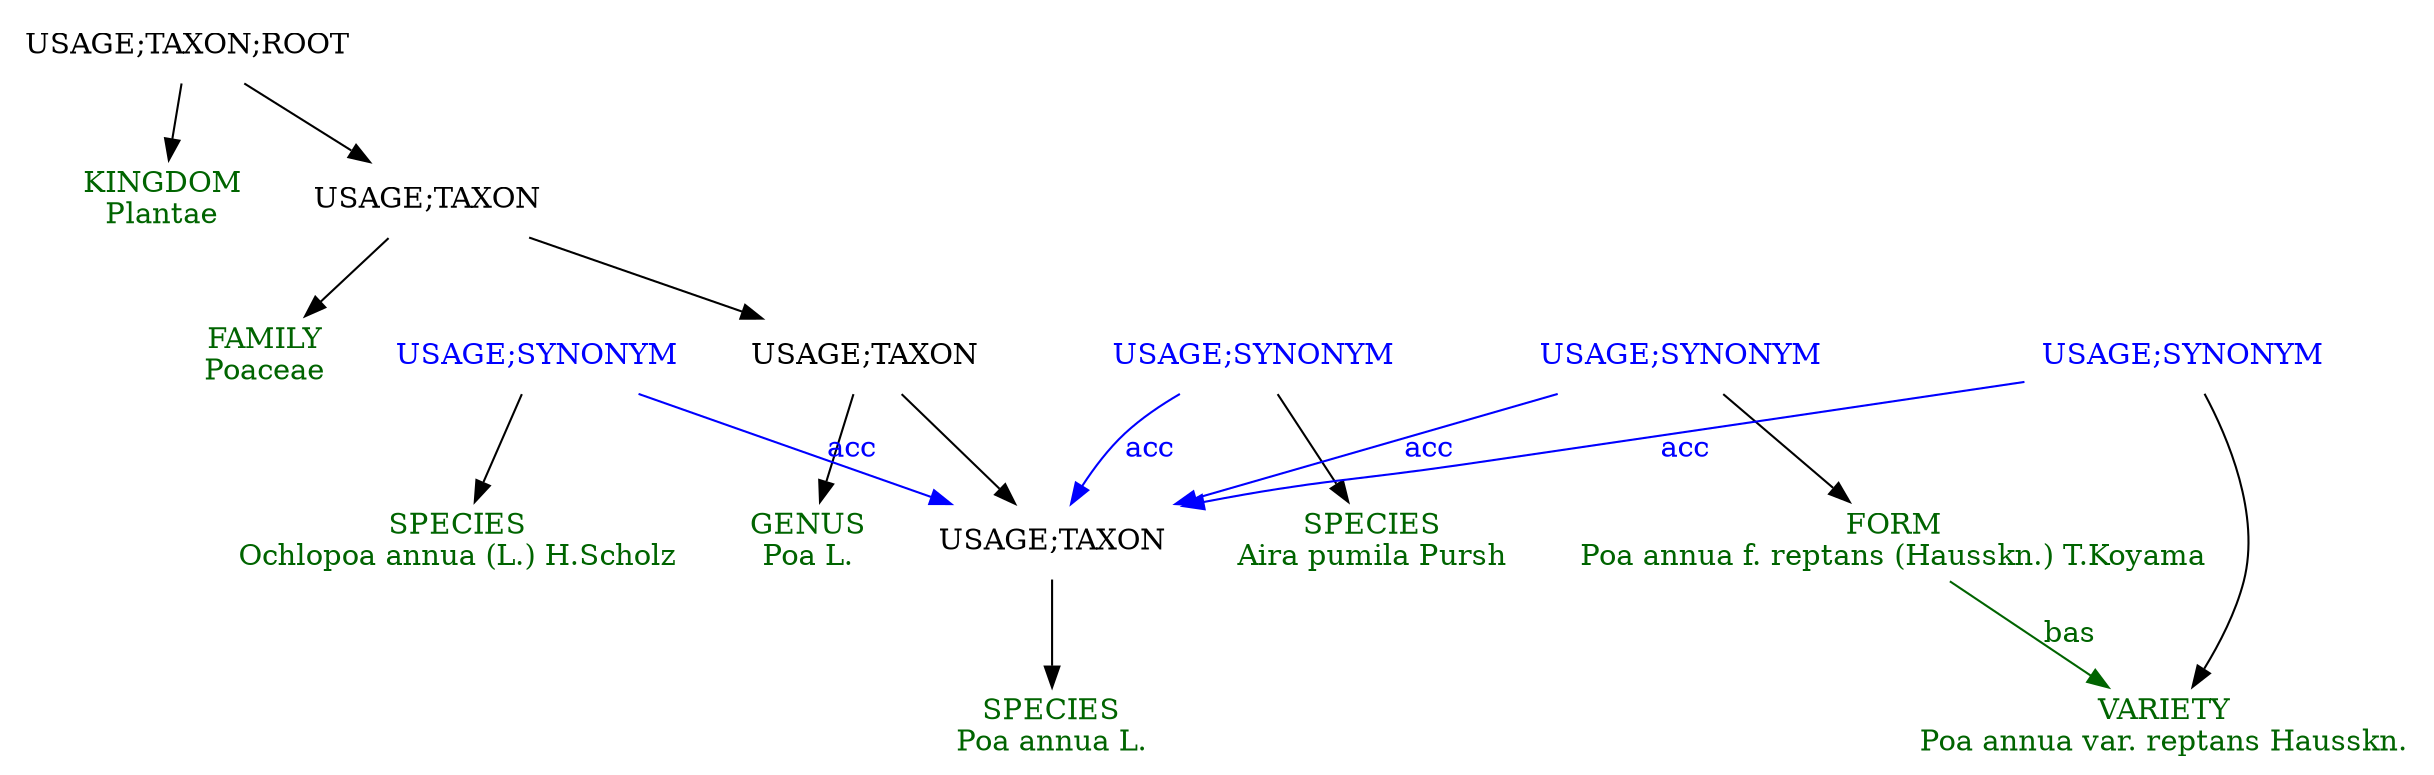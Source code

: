 digraph G {
  node [shape=plaintext]

  n0  [label="KINGDOM\nPlantae", fontcolor=darkgreen]
  n1  [label="USAGE;TAXON;ROOT"]
  n1 -> n3
  n1 -> n0
  n2  [label="FAMILY\nPoaceae", fontcolor=darkgreen]
  n3  [label="USAGE;TAXON"]
  n3 -> n5
  n3 -> n2
  n4  [label="GENUS\nPoa L.", fontcolor=darkgreen]
  n5  [label="USAGE;TAXON"]
  n5 -> n7
  n5 -> n4
  n6  [label="SPECIES\nPoa annua L.", fontcolor=darkgreen]
  n7  [label="USAGE;TAXON"]
  n7 -> n6
  n8  [label="SPECIES\nOchlopoa annua (L.) H.Scholz", fontcolor=darkgreen]
  n9  [label="USAGE;SYNONYM", fontcolor=blue]
  n9 -> n7  [color=blue, fontcolor=blue, label="acc"]
  n9 -> n8
  n10  [label="SPECIES\nAira pumila Pursh", fontcolor=darkgreen]
  n11  [label="USAGE;SYNONYM", fontcolor=blue]
  n11 -> n7  [color=blue, fontcolor=blue, label="acc"]
  n11 -> n10
  n12  [label="FORM\nPoa annua f. reptans (Hausskn.) T.Koyama", fontcolor=darkgreen]
  n12 -> n14  [color=darkgreen, fontcolor=darkgreen, label="bas"]
  n13  [label="USAGE;SYNONYM", fontcolor=blue]
  n13 -> n7  [color=blue, fontcolor=blue, label="acc"]
  n13 -> n12
  n14  [label="VARIETY\nPoa annua var. reptans Hausskn.", fontcolor=darkgreen]
  n15  [label="USAGE;SYNONYM", fontcolor=blue]
  n15 -> n7  [color=blue, fontcolor=blue, label="acc"]
  n15 -> n14
}
